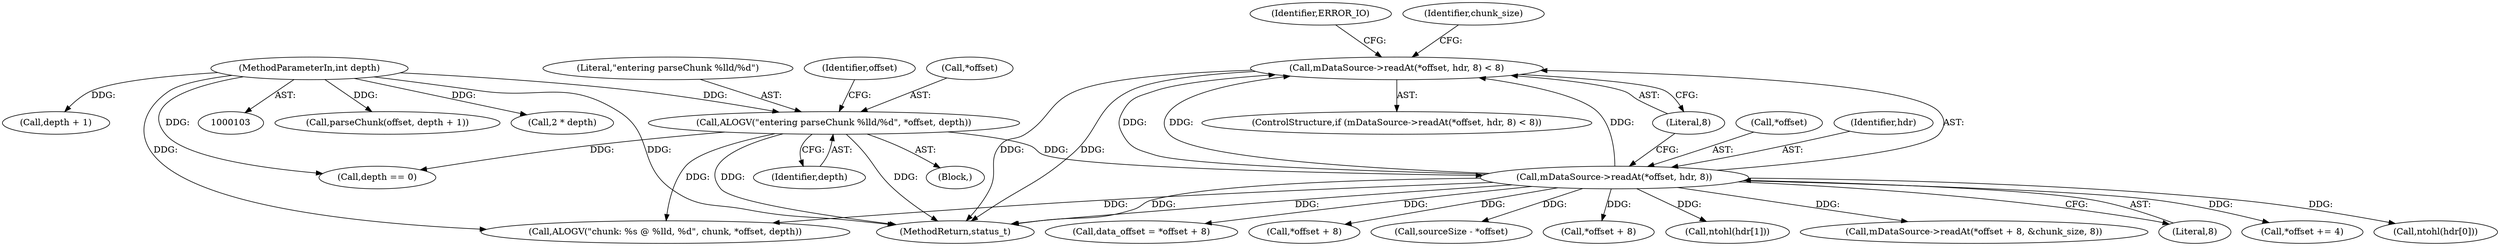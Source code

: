 digraph "0_Android_463a6f807e187828442949d1924e143cf07778c6@API" {
"1000114" [label="(Call,mDataSource->readAt(*offset, hdr, 8) < 8)"];
"1000115" [label="(Call,mDataSource->readAt(*offset, hdr, 8))"];
"1000107" [label="(Call,ALOGV(\"entering parseChunk %lld/%d\", *offset, depth))"];
"1000105" [label="(MethodParameterIn,int depth)"];
"1000116" [label="(Call,*offset)"];
"1000114" [label="(Call,mDataSource->readAt(*offset, hdr, 8) < 8)"];
"1000141" [label="(Call,*offset + 8)"];
"1000134" [label="(Call,ntohl(hdr[1]))"];
"1000118" [label="(Identifier,hdr)"];
"1000123" [label="(Identifier,ERROR_IO)"];
"1000343" [label="(Call,parseChunk(offset, depth + 1))"];
"1000152" [label="(Call,mDataSource->readAt(*offset + 8, &chunk_size, 8))"];
"1000115" [label="(Call,mDataSource->readAt(*offset, hdr, 8))"];
"1000119" [label="(Literal,8)"];
"1000120" [label="(Literal,8)"];
"1000105" [label="(MethodParameterIn,int depth)"];
"1000250" [label="(Call,2 * depth)"];
"1000211" [label="(Call,*offset += 4)"];
"1000127" [label="(Call,ntohl(hdr[0]))"];
"1000108" [label="(Literal,\"entering parseChunk %lld/%d\")"];
"1000126" [label="(Identifier,chunk_size)"];
"1000229" [label="(Call,ALOGV(\"chunk: %s @ %lld, %d\", chunk, *offset, depth))"];
"1000345" [label="(Call,depth + 1)"];
"1000117" [label="(Identifier,offset)"];
"1000107" [label="(Call,ALOGV(\"entering parseChunk %lld/%d\", *offset, depth))"];
"1000106" [label="(Block,)"];
"1000111" [label="(Identifier,depth)"];
"1000139" [label="(Call,data_offset = *offset + 8)"];
"1002911" [label="(MethodReturn,status_t)"];
"1000113" [label="(ControlStructure,if (mDataSource->readAt(*offset, hdr, 8) < 8))"];
"1000153" [label="(Call,*offset + 8)"];
"1000109" [label="(Call,*offset)"];
"1000185" [label="(Call,depth == 0)"];
"1000199" [label="(Call,sourceSize - *offset)"];
"1000114" -> "1000113"  [label="AST: "];
"1000114" -> "1000120"  [label="CFG: "];
"1000115" -> "1000114"  [label="AST: "];
"1000120" -> "1000114"  [label="AST: "];
"1000123" -> "1000114"  [label="CFG: "];
"1000126" -> "1000114"  [label="CFG: "];
"1000114" -> "1002911"  [label="DDG: "];
"1000114" -> "1002911"  [label="DDG: "];
"1000115" -> "1000114"  [label="DDG: "];
"1000115" -> "1000114"  [label="DDG: "];
"1000115" -> "1000114"  [label="DDG: "];
"1000115" -> "1000119"  [label="CFG: "];
"1000116" -> "1000115"  [label="AST: "];
"1000118" -> "1000115"  [label="AST: "];
"1000119" -> "1000115"  [label="AST: "];
"1000120" -> "1000115"  [label="CFG: "];
"1000115" -> "1002911"  [label="DDG: "];
"1000115" -> "1002911"  [label="DDG: "];
"1000107" -> "1000115"  [label="DDG: "];
"1000115" -> "1000127"  [label="DDG: "];
"1000115" -> "1000134"  [label="DDG: "];
"1000115" -> "1000139"  [label="DDG: "];
"1000115" -> "1000141"  [label="DDG: "];
"1000115" -> "1000152"  [label="DDG: "];
"1000115" -> "1000153"  [label="DDG: "];
"1000115" -> "1000199"  [label="DDG: "];
"1000115" -> "1000211"  [label="DDG: "];
"1000115" -> "1000229"  [label="DDG: "];
"1000107" -> "1000106"  [label="AST: "];
"1000107" -> "1000111"  [label="CFG: "];
"1000108" -> "1000107"  [label="AST: "];
"1000109" -> "1000107"  [label="AST: "];
"1000111" -> "1000107"  [label="AST: "];
"1000117" -> "1000107"  [label="CFG: "];
"1000107" -> "1002911"  [label="DDG: "];
"1000107" -> "1002911"  [label="DDG: "];
"1000105" -> "1000107"  [label="DDG: "];
"1000107" -> "1000185"  [label="DDG: "];
"1000107" -> "1000229"  [label="DDG: "];
"1000105" -> "1000103"  [label="AST: "];
"1000105" -> "1002911"  [label="DDG: "];
"1000105" -> "1000185"  [label="DDG: "];
"1000105" -> "1000229"  [label="DDG: "];
"1000105" -> "1000250"  [label="DDG: "];
"1000105" -> "1000343"  [label="DDG: "];
"1000105" -> "1000345"  [label="DDG: "];
}

